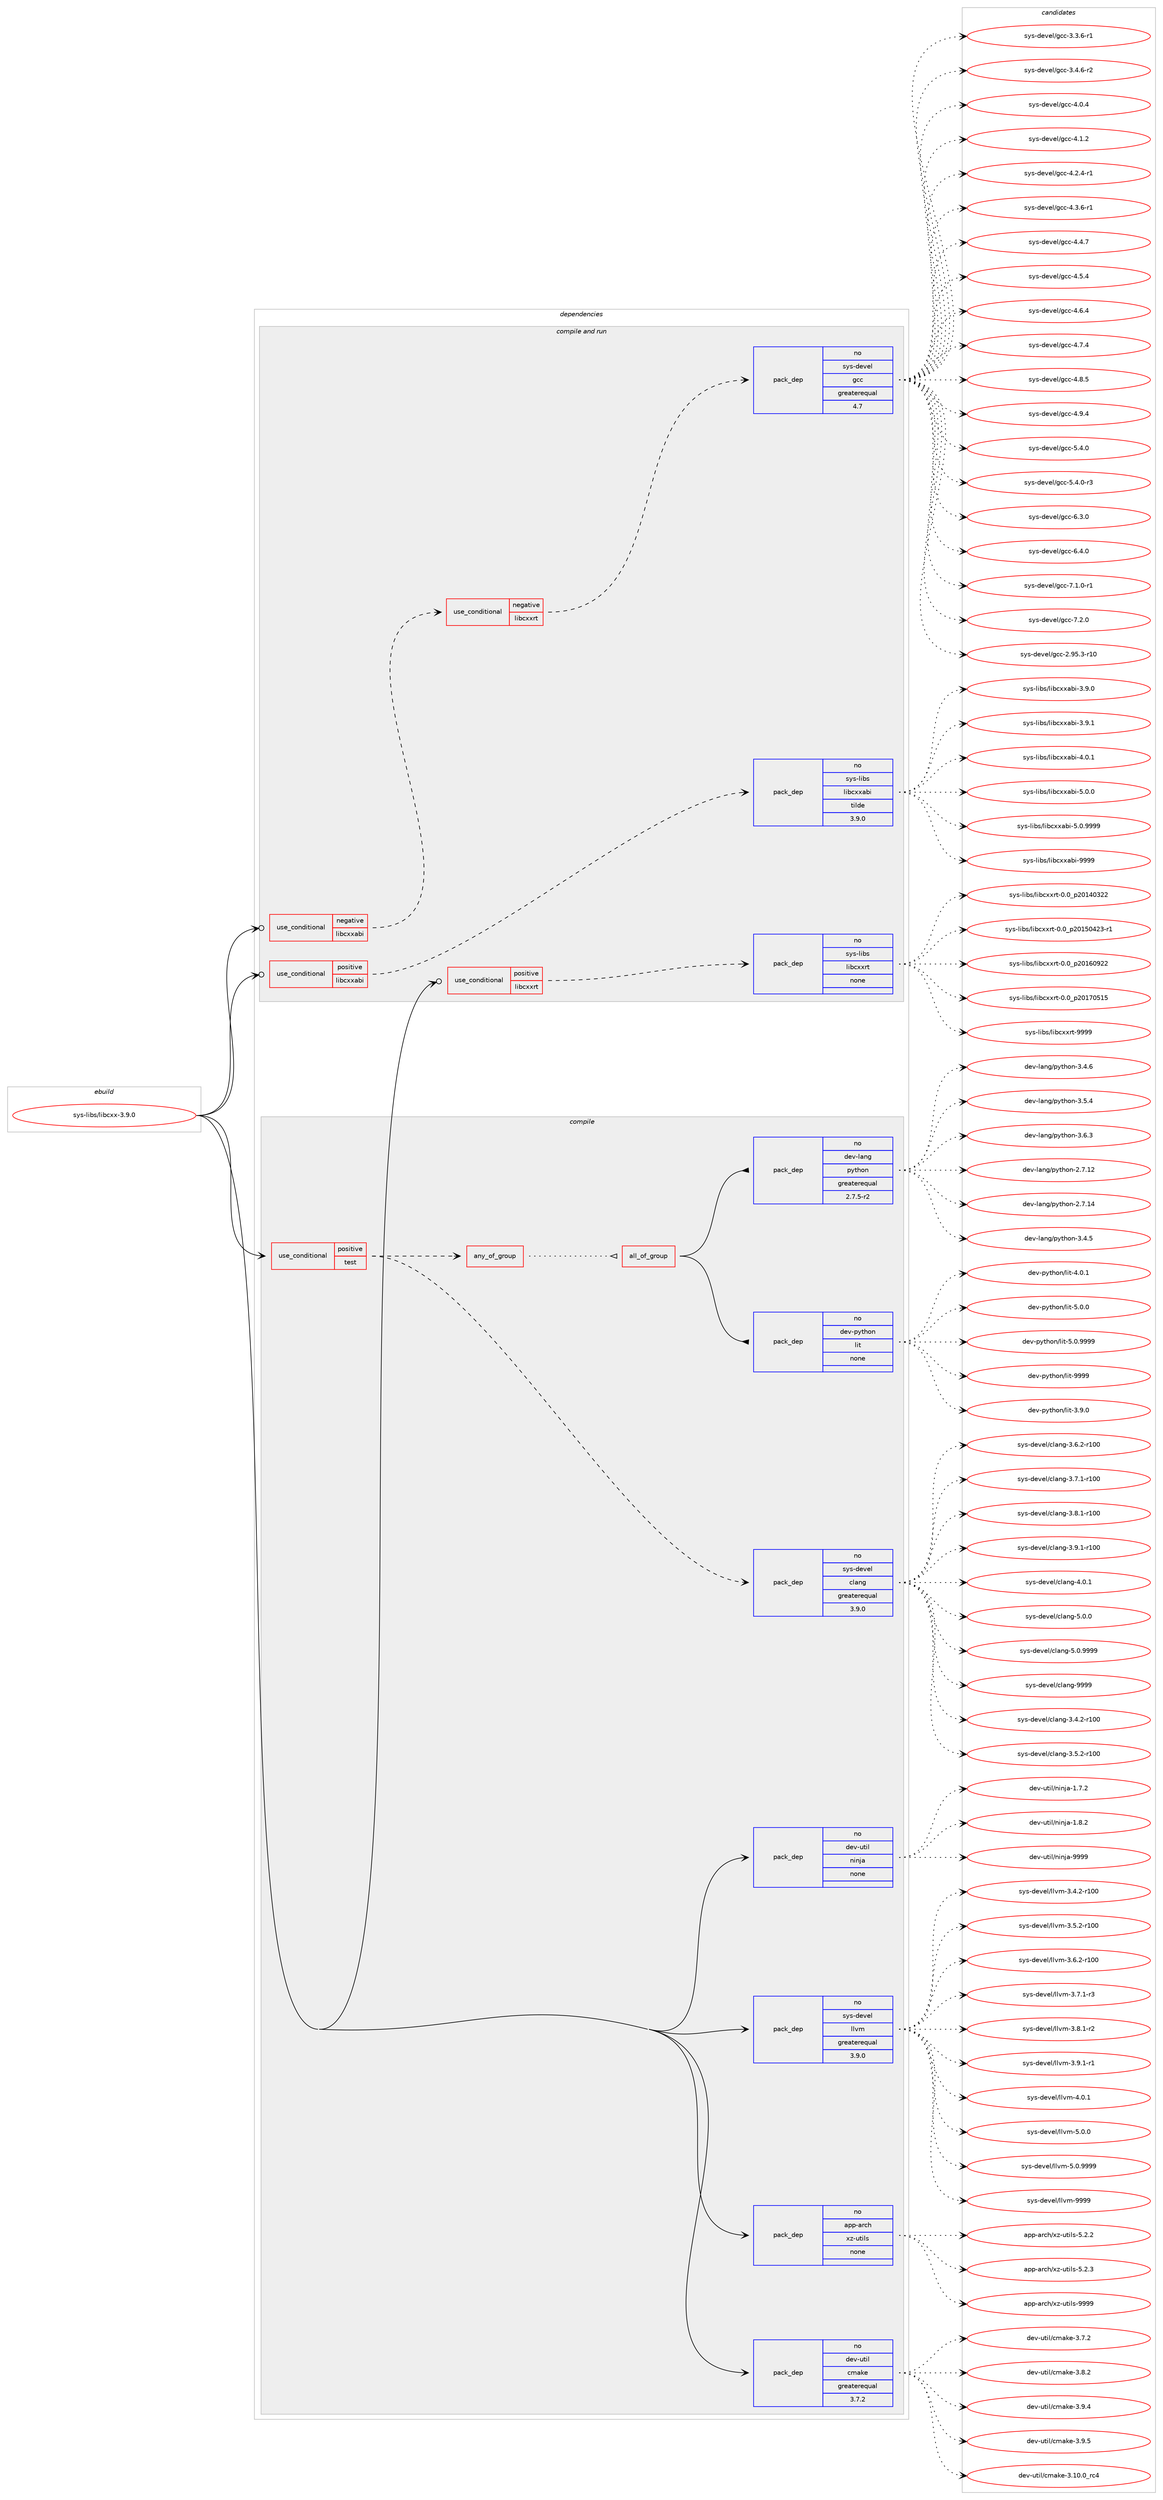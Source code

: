 digraph prolog {

# *************
# Graph options
# *************

newrank=true;
concentrate=true;
compound=true;
graph [rankdir=LR,fontname=Helvetica,fontsize=10,ranksep=1.5];#, ranksep=2.5, nodesep=0.2];
edge  [arrowhead=vee];
node  [fontname=Helvetica,fontsize=10];

# **********
# The ebuild
# **********

subgraph cluster_leftcol {
color=gray;
rank=same;
label=<<i>ebuild</i>>;
id [label="sys-libs/libcxx-3.9.0", color=red, width=4, href="../sys-libs/libcxx-3.9.0.svg"];
}

# ****************
# The dependencies
# ****************

subgraph cluster_midcol {
color=gray;
label=<<i>dependencies</i>>;
subgraph cluster_compile {
fillcolor="#eeeeee";
style=filled;
label=<<i>compile</i>>;
subgraph cond118268 {
dependency494739 [label=<<TABLE BORDER="0" CELLBORDER="1" CELLSPACING="0" CELLPADDING="4"><TR><TD ROWSPAN="3" CELLPADDING="10">use_conditional</TD></TR><TR><TD>positive</TD></TR><TR><TD>test</TD></TR></TABLE>>, shape=none, color=red];
subgraph pack367743 {
dependency494740 [label=<<TABLE BORDER="0" CELLBORDER="1" CELLSPACING="0" CELLPADDING="4" WIDTH="220"><TR><TD ROWSPAN="6" CELLPADDING="30">pack_dep</TD></TR><TR><TD WIDTH="110">no</TD></TR><TR><TD>sys-devel</TD></TR><TR><TD>clang</TD></TR><TR><TD>greaterequal</TD></TR><TR><TD>3.9.0</TD></TR></TABLE>>, shape=none, color=blue];
}
dependency494739:e -> dependency494740:w [weight=20,style="dashed",arrowhead="vee"];
subgraph any8419 {
dependency494741 [label=<<TABLE BORDER="0" CELLBORDER="1" CELLSPACING="0" CELLPADDING="4"><TR><TD CELLPADDING="10">any_of_group</TD></TR></TABLE>>, shape=none, color=red];subgraph all312 {
dependency494742 [label=<<TABLE BORDER="0" CELLBORDER="1" CELLSPACING="0" CELLPADDING="4"><TR><TD CELLPADDING="10">all_of_group</TD></TR></TABLE>>, shape=none, color=red];subgraph pack367744 {
dependency494743 [label=<<TABLE BORDER="0" CELLBORDER="1" CELLSPACING="0" CELLPADDING="4" WIDTH="220"><TR><TD ROWSPAN="6" CELLPADDING="30">pack_dep</TD></TR><TR><TD WIDTH="110">no</TD></TR><TR><TD>dev-lang</TD></TR><TR><TD>python</TD></TR><TR><TD>greaterequal</TD></TR><TR><TD>2.7.5-r2</TD></TR></TABLE>>, shape=none, color=blue];
}
dependency494742:e -> dependency494743:w [weight=20,style="solid",arrowhead="inv"];
subgraph pack367745 {
dependency494744 [label=<<TABLE BORDER="0" CELLBORDER="1" CELLSPACING="0" CELLPADDING="4" WIDTH="220"><TR><TD ROWSPAN="6" CELLPADDING="30">pack_dep</TD></TR><TR><TD WIDTH="110">no</TD></TR><TR><TD>dev-python</TD></TR><TR><TD>lit</TD></TR><TR><TD>none</TD></TR><TR><TD></TD></TR></TABLE>>, shape=none, color=blue];
}
dependency494742:e -> dependency494744:w [weight=20,style="solid",arrowhead="inv"];
}
dependency494741:e -> dependency494742:w [weight=20,style="dotted",arrowhead="oinv"];
}
dependency494739:e -> dependency494741:w [weight=20,style="dashed",arrowhead="vee"];
}
id:e -> dependency494739:w [weight=20,style="solid",arrowhead="vee"];
subgraph pack367746 {
dependency494745 [label=<<TABLE BORDER="0" CELLBORDER="1" CELLSPACING="0" CELLPADDING="4" WIDTH="220"><TR><TD ROWSPAN="6" CELLPADDING="30">pack_dep</TD></TR><TR><TD WIDTH="110">no</TD></TR><TR><TD>app-arch</TD></TR><TR><TD>xz-utils</TD></TR><TR><TD>none</TD></TR><TR><TD></TD></TR></TABLE>>, shape=none, color=blue];
}
id:e -> dependency494745:w [weight=20,style="solid",arrowhead="vee"];
subgraph pack367747 {
dependency494746 [label=<<TABLE BORDER="0" CELLBORDER="1" CELLSPACING="0" CELLPADDING="4" WIDTH="220"><TR><TD ROWSPAN="6" CELLPADDING="30">pack_dep</TD></TR><TR><TD WIDTH="110">no</TD></TR><TR><TD>dev-util</TD></TR><TR><TD>cmake</TD></TR><TR><TD>greaterequal</TD></TR><TR><TD>3.7.2</TD></TR></TABLE>>, shape=none, color=blue];
}
id:e -> dependency494746:w [weight=20,style="solid",arrowhead="vee"];
subgraph pack367748 {
dependency494747 [label=<<TABLE BORDER="0" CELLBORDER="1" CELLSPACING="0" CELLPADDING="4" WIDTH="220"><TR><TD ROWSPAN="6" CELLPADDING="30">pack_dep</TD></TR><TR><TD WIDTH="110">no</TD></TR><TR><TD>dev-util</TD></TR><TR><TD>ninja</TD></TR><TR><TD>none</TD></TR><TR><TD></TD></TR></TABLE>>, shape=none, color=blue];
}
id:e -> dependency494747:w [weight=20,style="solid",arrowhead="vee"];
subgraph pack367749 {
dependency494748 [label=<<TABLE BORDER="0" CELLBORDER="1" CELLSPACING="0" CELLPADDING="4" WIDTH="220"><TR><TD ROWSPAN="6" CELLPADDING="30">pack_dep</TD></TR><TR><TD WIDTH="110">no</TD></TR><TR><TD>sys-devel</TD></TR><TR><TD>llvm</TD></TR><TR><TD>greaterequal</TD></TR><TR><TD>3.9.0</TD></TR></TABLE>>, shape=none, color=blue];
}
id:e -> dependency494748:w [weight=20,style="solid",arrowhead="vee"];
}
subgraph cluster_compileandrun {
fillcolor="#eeeeee";
style=filled;
label=<<i>compile and run</i>>;
subgraph cond118269 {
dependency494749 [label=<<TABLE BORDER="0" CELLBORDER="1" CELLSPACING="0" CELLPADDING="4"><TR><TD ROWSPAN="3" CELLPADDING="10">use_conditional</TD></TR><TR><TD>negative</TD></TR><TR><TD>libcxxabi</TD></TR></TABLE>>, shape=none, color=red];
subgraph cond118270 {
dependency494750 [label=<<TABLE BORDER="0" CELLBORDER="1" CELLSPACING="0" CELLPADDING="4"><TR><TD ROWSPAN="3" CELLPADDING="10">use_conditional</TD></TR><TR><TD>negative</TD></TR><TR><TD>libcxxrt</TD></TR></TABLE>>, shape=none, color=red];
subgraph pack367750 {
dependency494751 [label=<<TABLE BORDER="0" CELLBORDER="1" CELLSPACING="0" CELLPADDING="4" WIDTH="220"><TR><TD ROWSPAN="6" CELLPADDING="30">pack_dep</TD></TR><TR><TD WIDTH="110">no</TD></TR><TR><TD>sys-devel</TD></TR><TR><TD>gcc</TD></TR><TR><TD>greaterequal</TD></TR><TR><TD>4.7</TD></TR></TABLE>>, shape=none, color=blue];
}
dependency494750:e -> dependency494751:w [weight=20,style="dashed",arrowhead="vee"];
}
dependency494749:e -> dependency494750:w [weight=20,style="dashed",arrowhead="vee"];
}
id:e -> dependency494749:w [weight=20,style="solid",arrowhead="odotvee"];
subgraph cond118271 {
dependency494752 [label=<<TABLE BORDER="0" CELLBORDER="1" CELLSPACING="0" CELLPADDING="4"><TR><TD ROWSPAN="3" CELLPADDING="10">use_conditional</TD></TR><TR><TD>positive</TD></TR><TR><TD>libcxxabi</TD></TR></TABLE>>, shape=none, color=red];
subgraph pack367751 {
dependency494753 [label=<<TABLE BORDER="0" CELLBORDER="1" CELLSPACING="0" CELLPADDING="4" WIDTH="220"><TR><TD ROWSPAN="6" CELLPADDING="30">pack_dep</TD></TR><TR><TD WIDTH="110">no</TD></TR><TR><TD>sys-libs</TD></TR><TR><TD>libcxxabi</TD></TR><TR><TD>tilde</TD></TR><TR><TD>3.9.0</TD></TR></TABLE>>, shape=none, color=blue];
}
dependency494752:e -> dependency494753:w [weight=20,style="dashed",arrowhead="vee"];
}
id:e -> dependency494752:w [weight=20,style="solid",arrowhead="odotvee"];
subgraph cond118272 {
dependency494754 [label=<<TABLE BORDER="0" CELLBORDER="1" CELLSPACING="0" CELLPADDING="4"><TR><TD ROWSPAN="3" CELLPADDING="10">use_conditional</TD></TR><TR><TD>positive</TD></TR><TR><TD>libcxxrt</TD></TR></TABLE>>, shape=none, color=red];
subgraph pack367752 {
dependency494755 [label=<<TABLE BORDER="0" CELLBORDER="1" CELLSPACING="0" CELLPADDING="4" WIDTH="220"><TR><TD ROWSPAN="6" CELLPADDING="30">pack_dep</TD></TR><TR><TD WIDTH="110">no</TD></TR><TR><TD>sys-libs</TD></TR><TR><TD>libcxxrt</TD></TR><TR><TD>none</TD></TR><TR><TD></TD></TR></TABLE>>, shape=none, color=blue];
}
dependency494754:e -> dependency494755:w [weight=20,style="dashed",arrowhead="vee"];
}
id:e -> dependency494754:w [weight=20,style="solid",arrowhead="odotvee"];
}
subgraph cluster_run {
fillcolor="#eeeeee";
style=filled;
label=<<i>run</i>>;
}
}

# **************
# The candidates
# **************

subgraph cluster_choices {
rank=same;
color=gray;
label=<<i>candidates</i>>;

subgraph choice367743 {
color=black;
nodesep=1;
choice1151211154510010111810110847991089711010345514652465045114494848 [label="sys-devel/clang-3.4.2-r100", color=red, width=4,href="../sys-devel/clang-3.4.2-r100.svg"];
choice1151211154510010111810110847991089711010345514653465045114494848 [label="sys-devel/clang-3.5.2-r100", color=red, width=4,href="../sys-devel/clang-3.5.2-r100.svg"];
choice1151211154510010111810110847991089711010345514654465045114494848 [label="sys-devel/clang-3.6.2-r100", color=red, width=4,href="../sys-devel/clang-3.6.2-r100.svg"];
choice1151211154510010111810110847991089711010345514655464945114494848 [label="sys-devel/clang-3.7.1-r100", color=red, width=4,href="../sys-devel/clang-3.7.1-r100.svg"];
choice1151211154510010111810110847991089711010345514656464945114494848 [label="sys-devel/clang-3.8.1-r100", color=red, width=4,href="../sys-devel/clang-3.8.1-r100.svg"];
choice1151211154510010111810110847991089711010345514657464945114494848 [label="sys-devel/clang-3.9.1-r100", color=red, width=4,href="../sys-devel/clang-3.9.1-r100.svg"];
choice11512111545100101118101108479910897110103455246484649 [label="sys-devel/clang-4.0.1", color=red, width=4,href="../sys-devel/clang-4.0.1.svg"];
choice11512111545100101118101108479910897110103455346484648 [label="sys-devel/clang-5.0.0", color=red, width=4,href="../sys-devel/clang-5.0.0.svg"];
choice11512111545100101118101108479910897110103455346484657575757 [label="sys-devel/clang-5.0.9999", color=red, width=4,href="../sys-devel/clang-5.0.9999.svg"];
choice115121115451001011181011084799108971101034557575757 [label="sys-devel/clang-9999", color=red, width=4,href="../sys-devel/clang-9999.svg"];
dependency494740:e -> choice1151211154510010111810110847991089711010345514652465045114494848:w [style=dotted,weight="100"];
dependency494740:e -> choice1151211154510010111810110847991089711010345514653465045114494848:w [style=dotted,weight="100"];
dependency494740:e -> choice1151211154510010111810110847991089711010345514654465045114494848:w [style=dotted,weight="100"];
dependency494740:e -> choice1151211154510010111810110847991089711010345514655464945114494848:w [style=dotted,weight="100"];
dependency494740:e -> choice1151211154510010111810110847991089711010345514656464945114494848:w [style=dotted,weight="100"];
dependency494740:e -> choice1151211154510010111810110847991089711010345514657464945114494848:w [style=dotted,weight="100"];
dependency494740:e -> choice11512111545100101118101108479910897110103455246484649:w [style=dotted,weight="100"];
dependency494740:e -> choice11512111545100101118101108479910897110103455346484648:w [style=dotted,weight="100"];
dependency494740:e -> choice11512111545100101118101108479910897110103455346484657575757:w [style=dotted,weight="100"];
dependency494740:e -> choice115121115451001011181011084799108971101034557575757:w [style=dotted,weight="100"];
}
subgraph choice367744 {
color=black;
nodesep=1;
choice10010111845108971101034711212111610411111045504655464950 [label="dev-lang/python-2.7.12", color=red, width=4,href="../dev-lang/python-2.7.12.svg"];
choice10010111845108971101034711212111610411111045504655464952 [label="dev-lang/python-2.7.14", color=red, width=4,href="../dev-lang/python-2.7.14.svg"];
choice100101118451089711010347112121116104111110455146524653 [label="dev-lang/python-3.4.5", color=red, width=4,href="../dev-lang/python-3.4.5.svg"];
choice100101118451089711010347112121116104111110455146524654 [label="dev-lang/python-3.4.6", color=red, width=4,href="../dev-lang/python-3.4.6.svg"];
choice100101118451089711010347112121116104111110455146534652 [label="dev-lang/python-3.5.4", color=red, width=4,href="../dev-lang/python-3.5.4.svg"];
choice100101118451089711010347112121116104111110455146544651 [label="dev-lang/python-3.6.3", color=red, width=4,href="../dev-lang/python-3.6.3.svg"];
dependency494743:e -> choice10010111845108971101034711212111610411111045504655464950:w [style=dotted,weight="100"];
dependency494743:e -> choice10010111845108971101034711212111610411111045504655464952:w [style=dotted,weight="100"];
dependency494743:e -> choice100101118451089711010347112121116104111110455146524653:w [style=dotted,weight="100"];
dependency494743:e -> choice100101118451089711010347112121116104111110455146524654:w [style=dotted,weight="100"];
dependency494743:e -> choice100101118451089711010347112121116104111110455146534652:w [style=dotted,weight="100"];
dependency494743:e -> choice100101118451089711010347112121116104111110455146544651:w [style=dotted,weight="100"];
}
subgraph choice367745 {
color=black;
nodesep=1;
choice1001011184511212111610411111047108105116455146574648 [label="dev-python/lit-3.9.0", color=red, width=4,href="../dev-python/lit-3.9.0.svg"];
choice1001011184511212111610411111047108105116455246484649 [label="dev-python/lit-4.0.1", color=red, width=4,href="../dev-python/lit-4.0.1.svg"];
choice1001011184511212111610411111047108105116455346484648 [label="dev-python/lit-5.0.0", color=red, width=4,href="../dev-python/lit-5.0.0.svg"];
choice1001011184511212111610411111047108105116455346484657575757 [label="dev-python/lit-5.0.9999", color=red, width=4,href="../dev-python/lit-5.0.9999.svg"];
choice10010111845112121116104111110471081051164557575757 [label="dev-python/lit-9999", color=red, width=4,href="../dev-python/lit-9999.svg"];
dependency494744:e -> choice1001011184511212111610411111047108105116455146574648:w [style=dotted,weight="100"];
dependency494744:e -> choice1001011184511212111610411111047108105116455246484649:w [style=dotted,weight="100"];
dependency494744:e -> choice1001011184511212111610411111047108105116455346484648:w [style=dotted,weight="100"];
dependency494744:e -> choice1001011184511212111610411111047108105116455346484657575757:w [style=dotted,weight="100"];
dependency494744:e -> choice10010111845112121116104111110471081051164557575757:w [style=dotted,weight="100"];
}
subgraph choice367746 {
color=black;
nodesep=1;
choice971121124597114991044712012245117116105108115455346504650 [label="app-arch/xz-utils-5.2.2", color=red, width=4,href="../app-arch/xz-utils-5.2.2.svg"];
choice971121124597114991044712012245117116105108115455346504651 [label="app-arch/xz-utils-5.2.3", color=red, width=4,href="../app-arch/xz-utils-5.2.3.svg"];
choice9711211245971149910447120122451171161051081154557575757 [label="app-arch/xz-utils-9999", color=red, width=4,href="../app-arch/xz-utils-9999.svg"];
dependency494745:e -> choice971121124597114991044712012245117116105108115455346504650:w [style=dotted,weight="100"];
dependency494745:e -> choice971121124597114991044712012245117116105108115455346504651:w [style=dotted,weight="100"];
dependency494745:e -> choice9711211245971149910447120122451171161051081154557575757:w [style=dotted,weight="100"];
}
subgraph choice367747 {
color=black;
nodesep=1;
choice1001011184511711610510847991099710710145514649484648951149952 [label="dev-util/cmake-3.10.0_rc4", color=red, width=4,href="../dev-util/cmake-3.10.0_rc4.svg"];
choice10010111845117116105108479910997107101455146554650 [label="dev-util/cmake-3.7.2", color=red, width=4,href="../dev-util/cmake-3.7.2.svg"];
choice10010111845117116105108479910997107101455146564650 [label="dev-util/cmake-3.8.2", color=red, width=4,href="../dev-util/cmake-3.8.2.svg"];
choice10010111845117116105108479910997107101455146574652 [label="dev-util/cmake-3.9.4", color=red, width=4,href="../dev-util/cmake-3.9.4.svg"];
choice10010111845117116105108479910997107101455146574653 [label="dev-util/cmake-3.9.5", color=red, width=4,href="../dev-util/cmake-3.9.5.svg"];
dependency494746:e -> choice1001011184511711610510847991099710710145514649484648951149952:w [style=dotted,weight="100"];
dependency494746:e -> choice10010111845117116105108479910997107101455146554650:w [style=dotted,weight="100"];
dependency494746:e -> choice10010111845117116105108479910997107101455146564650:w [style=dotted,weight="100"];
dependency494746:e -> choice10010111845117116105108479910997107101455146574652:w [style=dotted,weight="100"];
dependency494746:e -> choice10010111845117116105108479910997107101455146574653:w [style=dotted,weight="100"];
}
subgraph choice367748 {
color=black;
nodesep=1;
choice100101118451171161051084711010511010697454946554650 [label="dev-util/ninja-1.7.2", color=red, width=4,href="../dev-util/ninja-1.7.2.svg"];
choice100101118451171161051084711010511010697454946564650 [label="dev-util/ninja-1.8.2", color=red, width=4,href="../dev-util/ninja-1.8.2.svg"];
choice1001011184511711610510847110105110106974557575757 [label="dev-util/ninja-9999", color=red, width=4,href="../dev-util/ninja-9999.svg"];
dependency494747:e -> choice100101118451171161051084711010511010697454946554650:w [style=dotted,weight="100"];
dependency494747:e -> choice100101118451171161051084711010511010697454946564650:w [style=dotted,weight="100"];
dependency494747:e -> choice1001011184511711610510847110105110106974557575757:w [style=dotted,weight="100"];
}
subgraph choice367749 {
color=black;
nodesep=1;
choice115121115451001011181011084710810811810945514652465045114494848 [label="sys-devel/llvm-3.4.2-r100", color=red, width=4,href="../sys-devel/llvm-3.4.2-r100.svg"];
choice115121115451001011181011084710810811810945514653465045114494848 [label="sys-devel/llvm-3.5.2-r100", color=red, width=4,href="../sys-devel/llvm-3.5.2-r100.svg"];
choice115121115451001011181011084710810811810945514654465045114494848 [label="sys-devel/llvm-3.6.2-r100", color=red, width=4,href="../sys-devel/llvm-3.6.2-r100.svg"];
choice11512111545100101118101108471081081181094551465546494511451 [label="sys-devel/llvm-3.7.1-r3", color=red, width=4,href="../sys-devel/llvm-3.7.1-r3.svg"];
choice11512111545100101118101108471081081181094551465646494511450 [label="sys-devel/llvm-3.8.1-r2", color=red, width=4,href="../sys-devel/llvm-3.8.1-r2.svg"];
choice11512111545100101118101108471081081181094551465746494511449 [label="sys-devel/llvm-3.9.1-r1", color=red, width=4,href="../sys-devel/llvm-3.9.1-r1.svg"];
choice1151211154510010111810110847108108118109455246484649 [label="sys-devel/llvm-4.0.1", color=red, width=4,href="../sys-devel/llvm-4.0.1.svg"];
choice1151211154510010111810110847108108118109455346484648 [label="sys-devel/llvm-5.0.0", color=red, width=4,href="../sys-devel/llvm-5.0.0.svg"];
choice1151211154510010111810110847108108118109455346484657575757 [label="sys-devel/llvm-5.0.9999", color=red, width=4,href="../sys-devel/llvm-5.0.9999.svg"];
choice11512111545100101118101108471081081181094557575757 [label="sys-devel/llvm-9999", color=red, width=4,href="../sys-devel/llvm-9999.svg"];
dependency494748:e -> choice115121115451001011181011084710810811810945514652465045114494848:w [style=dotted,weight="100"];
dependency494748:e -> choice115121115451001011181011084710810811810945514653465045114494848:w [style=dotted,weight="100"];
dependency494748:e -> choice115121115451001011181011084710810811810945514654465045114494848:w [style=dotted,weight="100"];
dependency494748:e -> choice11512111545100101118101108471081081181094551465546494511451:w [style=dotted,weight="100"];
dependency494748:e -> choice11512111545100101118101108471081081181094551465646494511450:w [style=dotted,weight="100"];
dependency494748:e -> choice11512111545100101118101108471081081181094551465746494511449:w [style=dotted,weight="100"];
dependency494748:e -> choice1151211154510010111810110847108108118109455246484649:w [style=dotted,weight="100"];
dependency494748:e -> choice1151211154510010111810110847108108118109455346484648:w [style=dotted,weight="100"];
dependency494748:e -> choice1151211154510010111810110847108108118109455346484657575757:w [style=dotted,weight="100"];
dependency494748:e -> choice11512111545100101118101108471081081181094557575757:w [style=dotted,weight="100"];
}
subgraph choice367750 {
color=black;
nodesep=1;
choice1151211154510010111810110847103999945504657534651451144948 [label="sys-devel/gcc-2.95.3-r10", color=red, width=4,href="../sys-devel/gcc-2.95.3-r10.svg"];
choice115121115451001011181011084710399994551465146544511449 [label="sys-devel/gcc-3.3.6-r1", color=red, width=4,href="../sys-devel/gcc-3.3.6-r1.svg"];
choice115121115451001011181011084710399994551465246544511450 [label="sys-devel/gcc-3.4.6-r2", color=red, width=4,href="../sys-devel/gcc-3.4.6-r2.svg"];
choice11512111545100101118101108471039999455246484652 [label="sys-devel/gcc-4.0.4", color=red, width=4,href="../sys-devel/gcc-4.0.4.svg"];
choice11512111545100101118101108471039999455246494650 [label="sys-devel/gcc-4.1.2", color=red, width=4,href="../sys-devel/gcc-4.1.2.svg"];
choice115121115451001011181011084710399994552465046524511449 [label="sys-devel/gcc-4.2.4-r1", color=red, width=4,href="../sys-devel/gcc-4.2.4-r1.svg"];
choice115121115451001011181011084710399994552465146544511449 [label="sys-devel/gcc-4.3.6-r1", color=red, width=4,href="../sys-devel/gcc-4.3.6-r1.svg"];
choice11512111545100101118101108471039999455246524655 [label="sys-devel/gcc-4.4.7", color=red, width=4,href="../sys-devel/gcc-4.4.7.svg"];
choice11512111545100101118101108471039999455246534652 [label="sys-devel/gcc-4.5.4", color=red, width=4,href="../sys-devel/gcc-4.5.4.svg"];
choice11512111545100101118101108471039999455246544652 [label="sys-devel/gcc-4.6.4", color=red, width=4,href="../sys-devel/gcc-4.6.4.svg"];
choice11512111545100101118101108471039999455246554652 [label="sys-devel/gcc-4.7.4", color=red, width=4,href="../sys-devel/gcc-4.7.4.svg"];
choice11512111545100101118101108471039999455246564653 [label="sys-devel/gcc-4.8.5", color=red, width=4,href="../sys-devel/gcc-4.8.5.svg"];
choice11512111545100101118101108471039999455246574652 [label="sys-devel/gcc-4.9.4", color=red, width=4,href="../sys-devel/gcc-4.9.4.svg"];
choice11512111545100101118101108471039999455346524648 [label="sys-devel/gcc-5.4.0", color=red, width=4,href="../sys-devel/gcc-5.4.0.svg"];
choice115121115451001011181011084710399994553465246484511451 [label="sys-devel/gcc-5.4.0-r3", color=red, width=4,href="../sys-devel/gcc-5.4.0-r3.svg"];
choice11512111545100101118101108471039999455446514648 [label="sys-devel/gcc-6.3.0", color=red, width=4,href="../sys-devel/gcc-6.3.0.svg"];
choice11512111545100101118101108471039999455446524648 [label="sys-devel/gcc-6.4.0", color=red, width=4,href="../sys-devel/gcc-6.4.0.svg"];
choice115121115451001011181011084710399994555464946484511449 [label="sys-devel/gcc-7.1.0-r1", color=red, width=4,href="../sys-devel/gcc-7.1.0-r1.svg"];
choice11512111545100101118101108471039999455546504648 [label="sys-devel/gcc-7.2.0", color=red, width=4,href="../sys-devel/gcc-7.2.0.svg"];
dependency494751:e -> choice1151211154510010111810110847103999945504657534651451144948:w [style=dotted,weight="100"];
dependency494751:e -> choice115121115451001011181011084710399994551465146544511449:w [style=dotted,weight="100"];
dependency494751:e -> choice115121115451001011181011084710399994551465246544511450:w [style=dotted,weight="100"];
dependency494751:e -> choice11512111545100101118101108471039999455246484652:w [style=dotted,weight="100"];
dependency494751:e -> choice11512111545100101118101108471039999455246494650:w [style=dotted,weight="100"];
dependency494751:e -> choice115121115451001011181011084710399994552465046524511449:w [style=dotted,weight="100"];
dependency494751:e -> choice115121115451001011181011084710399994552465146544511449:w [style=dotted,weight="100"];
dependency494751:e -> choice11512111545100101118101108471039999455246524655:w [style=dotted,weight="100"];
dependency494751:e -> choice11512111545100101118101108471039999455246534652:w [style=dotted,weight="100"];
dependency494751:e -> choice11512111545100101118101108471039999455246544652:w [style=dotted,weight="100"];
dependency494751:e -> choice11512111545100101118101108471039999455246554652:w [style=dotted,weight="100"];
dependency494751:e -> choice11512111545100101118101108471039999455246564653:w [style=dotted,weight="100"];
dependency494751:e -> choice11512111545100101118101108471039999455246574652:w [style=dotted,weight="100"];
dependency494751:e -> choice11512111545100101118101108471039999455346524648:w [style=dotted,weight="100"];
dependency494751:e -> choice115121115451001011181011084710399994553465246484511451:w [style=dotted,weight="100"];
dependency494751:e -> choice11512111545100101118101108471039999455446514648:w [style=dotted,weight="100"];
dependency494751:e -> choice11512111545100101118101108471039999455446524648:w [style=dotted,weight="100"];
dependency494751:e -> choice115121115451001011181011084710399994555464946484511449:w [style=dotted,weight="100"];
dependency494751:e -> choice11512111545100101118101108471039999455546504648:w [style=dotted,weight="100"];
}
subgraph choice367751 {
color=black;
nodesep=1;
choice11512111545108105981154710810598991201209798105455146574648 [label="sys-libs/libcxxabi-3.9.0", color=red, width=4,href="../sys-libs/libcxxabi-3.9.0.svg"];
choice11512111545108105981154710810598991201209798105455146574649 [label="sys-libs/libcxxabi-3.9.1", color=red, width=4,href="../sys-libs/libcxxabi-3.9.1.svg"];
choice11512111545108105981154710810598991201209798105455246484649 [label="sys-libs/libcxxabi-4.0.1", color=red, width=4,href="../sys-libs/libcxxabi-4.0.1.svg"];
choice11512111545108105981154710810598991201209798105455346484648 [label="sys-libs/libcxxabi-5.0.0", color=red, width=4,href="../sys-libs/libcxxabi-5.0.0.svg"];
choice11512111545108105981154710810598991201209798105455346484657575757 [label="sys-libs/libcxxabi-5.0.9999", color=red, width=4,href="../sys-libs/libcxxabi-5.0.9999.svg"];
choice115121115451081059811547108105989912012097981054557575757 [label="sys-libs/libcxxabi-9999", color=red, width=4,href="../sys-libs/libcxxabi-9999.svg"];
dependency494753:e -> choice11512111545108105981154710810598991201209798105455146574648:w [style=dotted,weight="100"];
dependency494753:e -> choice11512111545108105981154710810598991201209798105455146574649:w [style=dotted,weight="100"];
dependency494753:e -> choice11512111545108105981154710810598991201209798105455246484649:w [style=dotted,weight="100"];
dependency494753:e -> choice11512111545108105981154710810598991201209798105455346484648:w [style=dotted,weight="100"];
dependency494753:e -> choice11512111545108105981154710810598991201209798105455346484657575757:w [style=dotted,weight="100"];
dependency494753:e -> choice115121115451081059811547108105989912012097981054557575757:w [style=dotted,weight="100"];
}
subgraph choice367752 {
color=black;
nodesep=1;
choice115121115451081059811547108105989912012011411645484648951125048495248515050 [label="sys-libs/libcxxrt-0.0_p20140322", color=red, width=4,href="../sys-libs/libcxxrt-0.0_p20140322.svg"];
choice1151211154510810598115471081059899120120114116454846489511250484953485250514511449 [label="sys-libs/libcxxrt-0.0_p20150423-r1", color=red, width=4,href="../sys-libs/libcxxrt-0.0_p20150423-r1.svg"];
choice115121115451081059811547108105989912012011411645484648951125048495448575050 [label="sys-libs/libcxxrt-0.0_p20160922", color=red, width=4,href="../sys-libs/libcxxrt-0.0_p20160922.svg"];
choice115121115451081059811547108105989912012011411645484648951125048495548534953 [label="sys-libs/libcxxrt-0.0_p20170515", color=red, width=4,href="../sys-libs/libcxxrt-0.0_p20170515.svg"];
choice11512111545108105981154710810598991201201141164557575757 [label="sys-libs/libcxxrt-9999", color=red, width=4,href="../sys-libs/libcxxrt-9999.svg"];
dependency494755:e -> choice115121115451081059811547108105989912012011411645484648951125048495248515050:w [style=dotted,weight="100"];
dependency494755:e -> choice1151211154510810598115471081059899120120114116454846489511250484953485250514511449:w [style=dotted,weight="100"];
dependency494755:e -> choice115121115451081059811547108105989912012011411645484648951125048495448575050:w [style=dotted,weight="100"];
dependency494755:e -> choice115121115451081059811547108105989912012011411645484648951125048495548534953:w [style=dotted,weight="100"];
dependency494755:e -> choice11512111545108105981154710810598991201201141164557575757:w [style=dotted,weight="100"];
}
}

}
